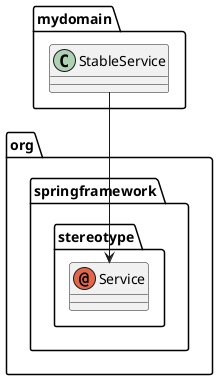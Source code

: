 @startuml
class mydomain.StableService
annotation org.springframework.stereotype.Service

mydomain.StableService --> org.springframework.stereotype.Service
@enduml


@startuml
class mydomain.StableService
class io.netty.channel.ChannelDuplexHandler

mydomain.StableService --|> io.netty.channel.ChannelDuplexHandler
@enduml


@startuml
interface mydomain.AbstractNotifier {
  void notify(URL url)
}

class java.net.URL
mydomain.AbstractNotifier --> java.net.URL
@enduml


@startuml
package stable {
  interface Stable
}

package unstable {
  class Concrete
}

Concrete -up-|> Stable
@enduml


@startuml
package stable {
  interface Stable
  class StableFactory
}

package unstable {
  class Concrete
}

Concrete -up-|> Stable
StableFactory -right-> Stable
StableFactory --> Concrete
@enduml


@startuml
package stable {
  interface Stable
}

package unstable {
  class Concrete
  class StableFactory
}

Concrete -up-|> Stable
StableFactory -up-> Stable
StableFactory -right-> Concrete
@enduml


@startuml
package stable {
  interface Stable
}

package unstable {
  class Concrete
}

package factory {
  class StableFactory
}

Concrete -up-|> Stable
StableFactory -up-> Stable
StableFactory -right-> Concrete
@enduml


@startuml
package stable {
  interface Stable
  interface StableFactory {
    Stable newStable()
  }
}

package unstable {
  class Concrete
  class ConcreteFactory
}

StableFactory -right-> Stable
Concrete -up-|> Stable
ConcreteFactory -left-> Concrete
ConcreteFactory --|> StableFactory


@enduml


@startuml
package stable {
  interface Stable
  interface StableFactory {
    Stable newStable()
  }
}

package unstable1 {
  class Concrete1
  class ConcreteFactory1
}

package unstable2 {
  class Concrete2
  class ConcreteFactory2
}

package unstable3 {
  class Concrete3
  class ConcreteFactory3
}

StableFactory -right-> Stable
Concrete1 -up-|> Stable
ConcreteFactory1 -left-> Concrete1
ConcreteFactory1 -up-|> StableFactory
@enduml




@startuml
package stable {
  interface Stable
  interface StableFactory {
    Stable newStable()
  }
}

package unstable1 {
  class Concrete1
  class ConcreteFactory1
}

package unstable2 {
  class Concrete2
  class ConcreteFactory2
}

package unstable3 {
  class Concrete3
  class ConcreteFactory3
}

StableFactory -right-> Stable
Concrete1 -up-|> Stable
ConcreteFactory1 -left-> Concrete1
ConcreteFactory1 -up-|> StableFactory


class Main

Main -up-> Stable
Main -up-> StableFactory
Main -up-> ConcreteFactory1
Main -up-> ConcreteFactory2
Main -up-> ConcreteFactory3
@enduml















@startuml
class message.MessageStore {
  void save(long id, String message)
}
interface message.StoreWriter {
  void save(long id, String message)
}
interface message.StoreReader {
  void save(long id, String message)
}
interface message.FileLocator {
  void save(long id, String message)
}

package log {
class AccessLogger
class Slf4jStoreLogger
}


message.MessageStore --> message.StoreReader
message.MessageStore --> message.StoreWriter
message.MessageStore --> message.FileLocator

message.StoreReader <|-- Slf4jStoreLogger
message.StoreWriter <|-- Slf4jStoreLogger

cache.ArcusCache --> cache.ArcusClient
class cache.LocalMemoryStoreCache
class cache.RedisCache

message.StoreReader <|-- store.LocalFileStore
message.StoreWriter <|-- store.LocalFileStore
message.FileLocator <|-- store.LocalFileStore

message.StoreReader <|-- cache.LocalMemoryStoreCache
message.StoreWriter <|-- cache.LocalMemoryStoreCache


@enduml